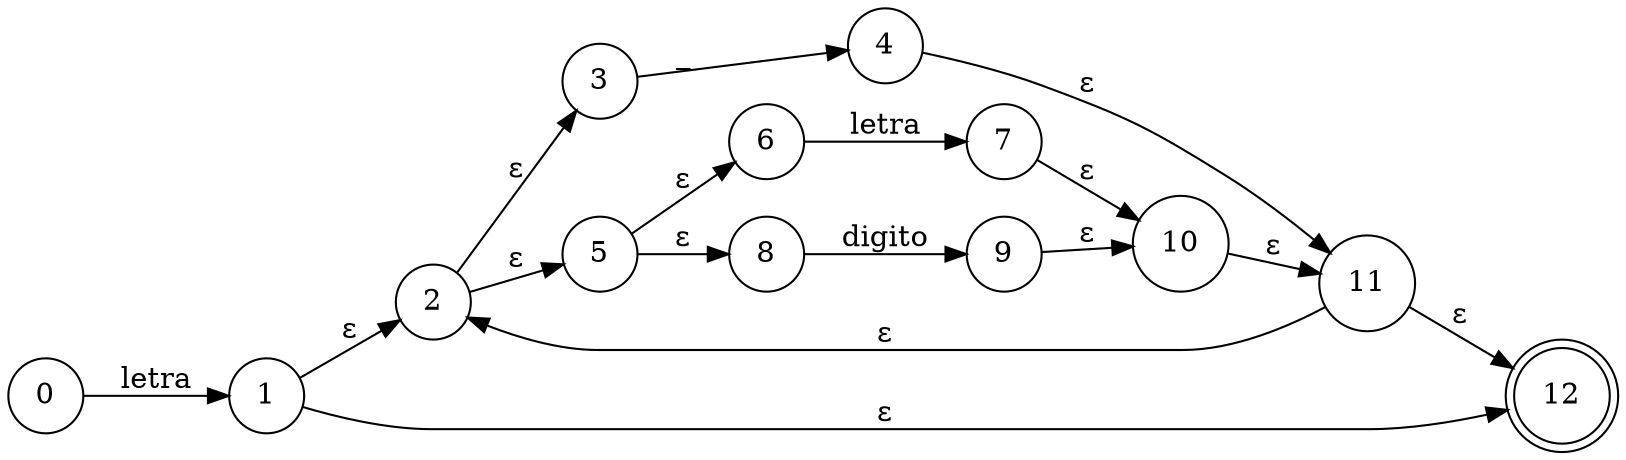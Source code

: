 digraph afd {
rankdir=LR;
node [shape=circle];
"0"->"1"[label="letra"]
"1"->"2"[label="ε"]
"1"->"12"[label="ε"]
"11"->"2"[label="ε"]
"2"->"3"[label="ε"]
"2"->"5"[label="ε"]
"3"->"4"[label="_"]
"4"->"11"[label="ε"]
"5"->"6"[label="ε"]
"5"->"8"[label="ε"]
"6"->"7"[label="letra"]
"7"->"10"[label="ε"]
"8"->"9"[label="digito"]
"9"->"10"[label="ε"]
"10"->"11"[label="ε"]
"11"->"12"[label="ε"]
12[shape=doublecircle,label=12]
}